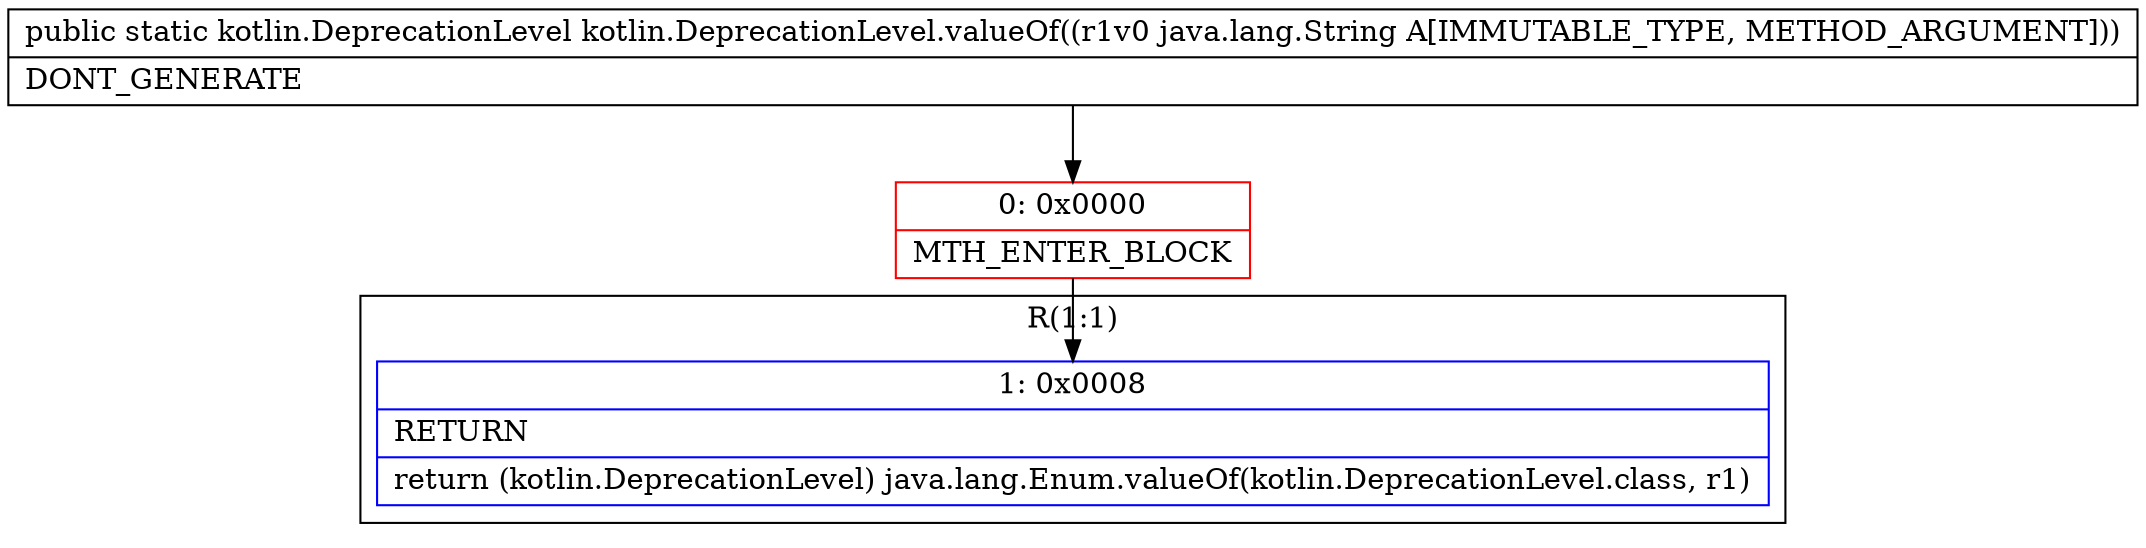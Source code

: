 digraph "CFG forkotlin.DeprecationLevel.valueOf(Ljava\/lang\/String;)Lkotlin\/DeprecationLevel;" {
subgraph cluster_Region_1928576712 {
label = "R(1:1)";
node [shape=record,color=blue];
Node_1 [shape=record,label="{1\:\ 0x0008|RETURN\l|return (kotlin.DeprecationLevel) java.lang.Enum.valueOf(kotlin.DeprecationLevel.class, r1)\l}"];
}
Node_0 [shape=record,color=red,label="{0\:\ 0x0000|MTH_ENTER_BLOCK\l}"];
MethodNode[shape=record,label="{public static kotlin.DeprecationLevel kotlin.DeprecationLevel.valueOf((r1v0 java.lang.String A[IMMUTABLE_TYPE, METHOD_ARGUMENT]))  | DONT_GENERATE\l}"];
MethodNode -> Node_0;
Node_0 -> Node_1;
}


